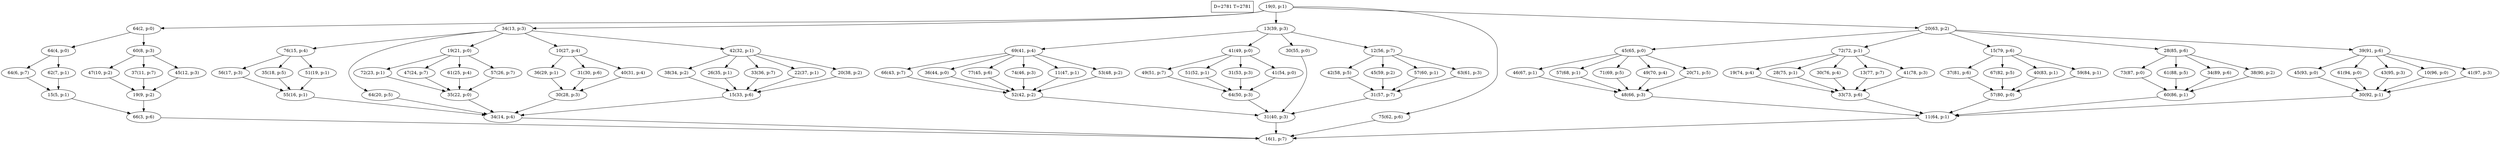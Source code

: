 digraph Task {
i [shape=box, label="D=2781 T=2781"]; 
0 [label="19(0, p:1)"];
1 [label="16(1, p:7)"];
2 [label="64(2, p:0)"];
3 [label="66(3, p:6)"];
4 [label="64(4, p:0)"];
5 [label="15(5, p:1)"];
6 [label="64(6, p:7)"];
7 [label="62(7, p:1)"];
8 [label="60(8, p:3)"];
9 [label="19(9, p:2)"];
10 [label="47(10, p:2)"];
11 [label="37(11, p:7)"];
12 [label="45(12, p:3)"];
13 [label="34(13, p:3)"];
14 [label="34(14, p:4)"];
15 [label="76(15, p:4)"];
16 [label="55(16, p:1)"];
17 [label="56(17, p:3)"];
18 [label="35(18, p:5)"];
19 [label="51(19, p:1)"];
20 [label="64(20, p:5)"];
21 [label="19(21, p:0)"];
22 [label="35(22, p:0)"];
23 [label="72(23, p:1)"];
24 [label="47(24, p:7)"];
25 [label="61(25, p:4)"];
26 [label="57(26, p:7)"];
27 [label="10(27, p:4)"];
28 [label="30(28, p:3)"];
29 [label="36(29, p:1)"];
30 [label="31(30, p:6)"];
31 [label="40(31, p:4)"];
32 [label="42(32, p:1)"];
33 [label="15(33, p:6)"];
34 [label="38(34, p:2)"];
35 [label="26(35, p:1)"];
36 [label="33(36, p:7)"];
37 [label="22(37, p:1)"];
38 [label="20(38, p:2)"];
39 [label="13(39, p:3)"];
40 [label="31(40, p:3)"];
41 [label="69(41, p:4)"];
42 [label="52(42, p:2)"];
43 [label="66(43, p:7)"];
44 [label="36(44, p:0)"];
45 [label="77(45, p:6)"];
46 [label="74(46, p:3)"];
47 [label="11(47, p:1)"];
48 [label="53(48, p:2)"];
49 [label="41(49, p:0)"];
50 [label="64(50, p:3)"];
51 [label="49(51, p:7)"];
52 [label="51(52, p:1)"];
53 [label="31(53, p:3)"];
54 [label="41(54, p:0)"];
55 [label="30(55, p:0)"];
56 [label="12(56, p:7)"];
57 [label="31(57, p:7)"];
58 [label="42(58, p:5)"];
59 [label="45(59, p:2)"];
60 [label="57(60, p:1)"];
61 [label="63(61, p:3)"];
62 [label="75(62, p:6)"];
63 [label="20(63, p:2)"];
64 [label="11(64, p:1)"];
65 [label="45(65, p:0)"];
66 [label="48(66, p:3)"];
67 [label="46(67, p:1)"];
68 [label="57(68, p:1)"];
69 [label="71(69, p:5)"];
70 [label="49(70, p:4)"];
71 [label="20(71, p:5)"];
72 [label="72(72, p:1)"];
73 [label="33(73, p:6)"];
74 [label="19(74, p:4)"];
75 [label="28(75, p:1)"];
76 [label="30(76, p:4)"];
77 [label="13(77, p:7)"];
78 [label="41(78, p:3)"];
79 [label="15(79, p:6)"];
80 [label="57(80, p:0)"];
81 [label="37(81, p:6)"];
82 [label="67(82, p:5)"];
83 [label="40(83, p:1)"];
84 [label="59(84, p:1)"];
85 [label="28(85, p:6)"];
86 [label="60(86, p:1)"];
87 [label="73(87, p:0)"];
88 [label="61(88, p:5)"];
89 [label="34(89, p:6)"];
90 [label="38(90, p:2)"];
91 [label="39(91, p:6)"];
92 [label="30(92, p:1)"];
93 [label="45(93, p:0)"];
94 [label="61(94, p:0)"];
95 [label="43(95, p:3)"];
96 [label="10(96, p:0)"];
97 [label="41(97, p:3)"];
0 -> 2;
0 -> 13;
0 -> 39;
0 -> 62;
0 -> 63;
2 -> 4;
2 -> 8;
3 -> 1;
4 -> 6;
4 -> 7;
5 -> 3;
6 -> 5;
7 -> 5;
8 -> 10;
8 -> 11;
8 -> 12;
9 -> 3;
10 -> 9;
11 -> 9;
12 -> 9;
13 -> 15;
13 -> 20;
13 -> 21;
13 -> 27;
13 -> 32;
14 -> 1;
15 -> 17;
15 -> 18;
15 -> 19;
16 -> 14;
17 -> 16;
18 -> 16;
19 -> 16;
20 -> 14;
21 -> 23;
21 -> 24;
21 -> 25;
21 -> 26;
22 -> 14;
23 -> 22;
24 -> 22;
25 -> 22;
26 -> 22;
27 -> 29;
27 -> 30;
27 -> 31;
28 -> 14;
29 -> 28;
30 -> 28;
31 -> 28;
32 -> 34;
32 -> 35;
32 -> 36;
32 -> 37;
32 -> 38;
33 -> 14;
34 -> 33;
35 -> 33;
36 -> 33;
37 -> 33;
38 -> 33;
39 -> 41;
39 -> 49;
39 -> 55;
39 -> 56;
40 -> 1;
41 -> 43;
41 -> 44;
41 -> 45;
41 -> 46;
41 -> 47;
41 -> 48;
42 -> 40;
43 -> 42;
44 -> 42;
45 -> 42;
46 -> 42;
47 -> 42;
48 -> 42;
49 -> 51;
49 -> 52;
49 -> 53;
49 -> 54;
50 -> 40;
51 -> 50;
52 -> 50;
53 -> 50;
54 -> 50;
55 -> 40;
56 -> 58;
56 -> 59;
56 -> 60;
56 -> 61;
57 -> 40;
58 -> 57;
59 -> 57;
60 -> 57;
61 -> 57;
62 -> 1;
63 -> 65;
63 -> 72;
63 -> 79;
63 -> 85;
63 -> 91;
64 -> 1;
65 -> 67;
65 -> 68;
65 -> 69;
65 -> 70;
65 -> 71;
66 -> 64;
67 -> 66;
68 -> 66;
69 -> 66;
70 -> 66;
71 -> 66;
72 -> 74;
72 -> 75;
72 -> 76;
72 -> 77;
72 -> 78;
73 -> 64;
74 -> 73;
75 -> 73;
76 -> 73;
77 -> 73;
78 -> 73;
79 -> 81;
79 -> 82;
79 -> 83;
79 -> 84;
80 -> 64;
81 -> 80;
82 -> 80;
83 -> 80;
84 -> 80;
85 -> 87;
85 -> 88;
85 -> 89;
85 -> 90;
86 -> 64;
87 -> 86;
88 -> 86;
89 -> 86;
90 -> 86;
91 -> 93;
91 -> 94;
91 -> 95;
91 -> 96;
91 -> 97;
92 -> 64;
93 -> 92;
94 -> 92;
95 -> 92;
96 -> 92;
97 -> 92;
}